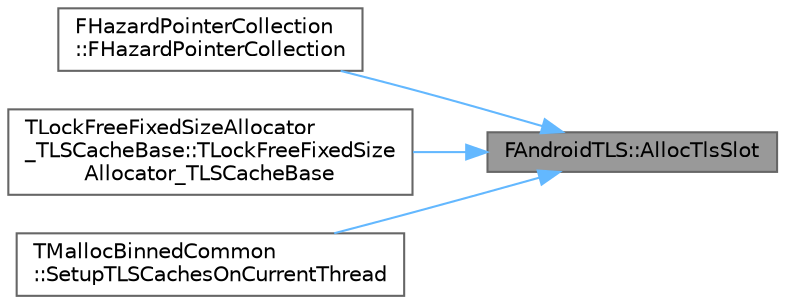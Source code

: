 digraph "FAndroidTLS::AllocTlsSlot"
{
 // INTERACTIVE_SVG=YES
 // LATEX_PDF_SIZE
  bgcolor="transparent";
  edge [fontname=Helvetica,fontsize=10,labelfontname=Helvetica,labelfontsize=10];
  node [fontname=Helvetica,fontsize=10,shape=box,height=0.2,width=0.4];
  rankdir="RL";
  Node1 [id="Node000001",label="FAndroidTLS::AllocTlsSlot",height=0.2,width=0.4,color="gray40", fillcolor="grey60", style="filled", fontcolor="black",tooltip="Allocates a thread local store slot."];
  Node1 -> Node2 [id="edge1_Node000001_Node000002",dir="back",color="steelblue1",style="solid",tooltip=" "];
  Node2 [id="Node000002",label="FHazardPointerCollection\l::FHazardPointerCollection",height=0.2,width=0.4,color="grey40", fillcolor="white", style="filled",URL="$de/d28/classFHazardPointerCollection.html#af584a031cc9af7d4904ee186c9c49deb",tooltip=" "];
  Node1 -> Node3 [id="edge2_Node000001_Node000003",dir="back",color="steelblue1",style="solid",tooltip=" "];
  Node3 [id="Node000003",label="TLockFreeFixedSizeAllocator\l_TLSCacheBase::TLockFreeFixedSize\lAllocator_TLSCacheBase",height=0.2,width=0.4,color="grey40", fillcolor="white", style="filled",URL="$d6/dba/classTLockFreeFixedSizeAllocator__TLSCacheBase.html#af626c2a5228c64b5c0559cf4e78c6e60",tooltip=" "];
  Node1 -> Node4 [id="edge3_Node000001_Node000004",dir="back",color="steelblue1",style="solid",tooltip=" "];
  Node4 [id="Node000004",label="TMallocBinnedCommon\l::SetupTLSCachesOnCurrentThread",height=0.2,width=0.4,color="grey40", fillcolor="white", style="filled",URL="$d1/d2b/classTMallocBinnedCommon.html#a13ce65c6b744491d3aca4c85588c48f2",tooltip="Set up TLS caches on the current thread."];
}
